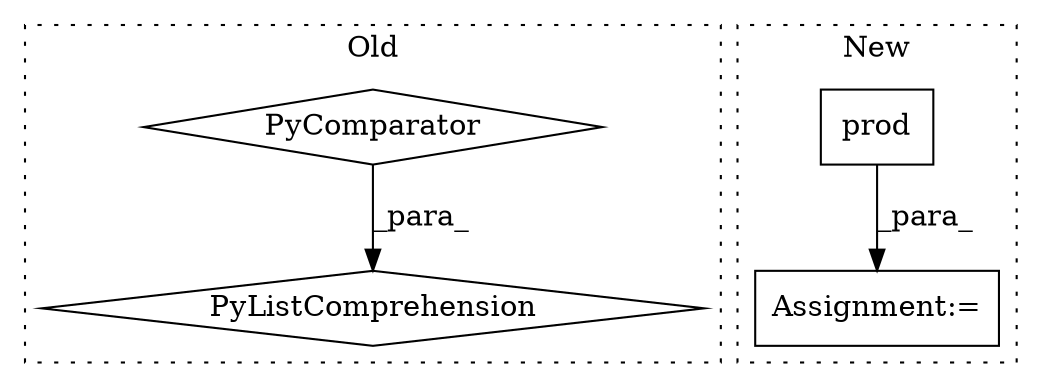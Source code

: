 digraph G {
subgraph cluster0 {
1 [label="PyListComprehension" a="109" s="1119" l="135" shape="diamond"];
3 [label="PyComparator" a="113" s="1221" l="25" shape="diamond"];
label = "Old";
style="dotted";
}
subgraph cluster1 {
2 [label="prod" a="32" s="2288,2319" l="5,1" shape="box"];
4 [label="Assignment:=" a="7" s="2422,2541" l="61,2" shape="box"];
label = "New";
style="dotted";
}
2 -> 4 [label="_para_"];
3 -> 1 [label="_para_"];
}